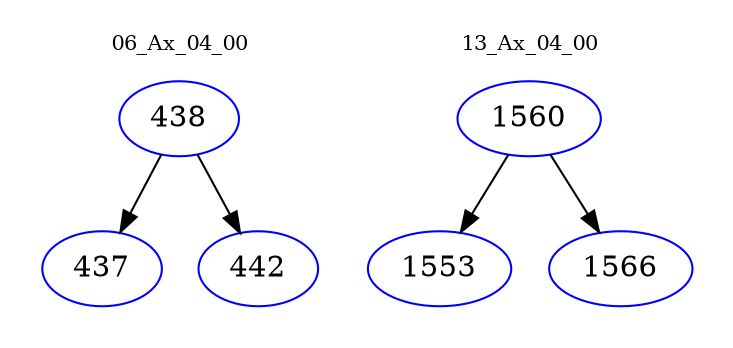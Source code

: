 digraph{
subgraph cluster_0 {
color = white
label = "06_Ax_04_00";
fontsize=10;
T0_438 [label="438", color="blue"]
T0_438 -> T0_437 [color="black"]
T0_437 [label="437", color="blue"]
T0_438 -> T0_442 [color="black"]
T0_442 [label="442", color="blue"]
}
subgraph cluster_1 {
color = white
label = "13_Ax_04_00";
fontsize=10;
T1_1560 [label="1560", color="blue"]
T1_1560 -> T1_1553 [color="black"]
T1_1553 [label="1553", color="blue"]
T1_1560 -> T1_1566 [color="black"]
T1_1566 [label="1566", color="blue"]
}
}
